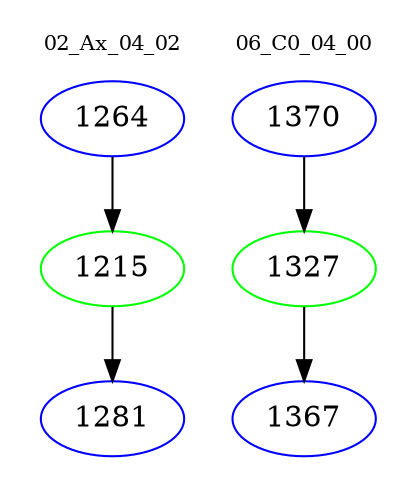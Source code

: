 digraph{
subgraph cluster_0 {
color = white
label = "02_Ax_04_02";
fontsize=10;
T0_1264 [label="1264", color="blue"]
T0_1264 -> T0_1215 [color="black"]
T0_1215 [label="1215", color="green"]
T0_1215 -> T0_1281 [color="black"]
T0_1281 [label="1281", color="blue"]
}
subgraph cluster_1 {
color = white
label = "06_C0_04_00";
fontsize=10;
T1_1370 [label="1370", color="blue"]
T1_1370 -> T1_1327 [color="black"]
T1_1327 [label="1327", color="green"]
T1_1327 -> T1_1367 [color="black"]
T1_1367 [label="1367", color="blue"]
}
}
